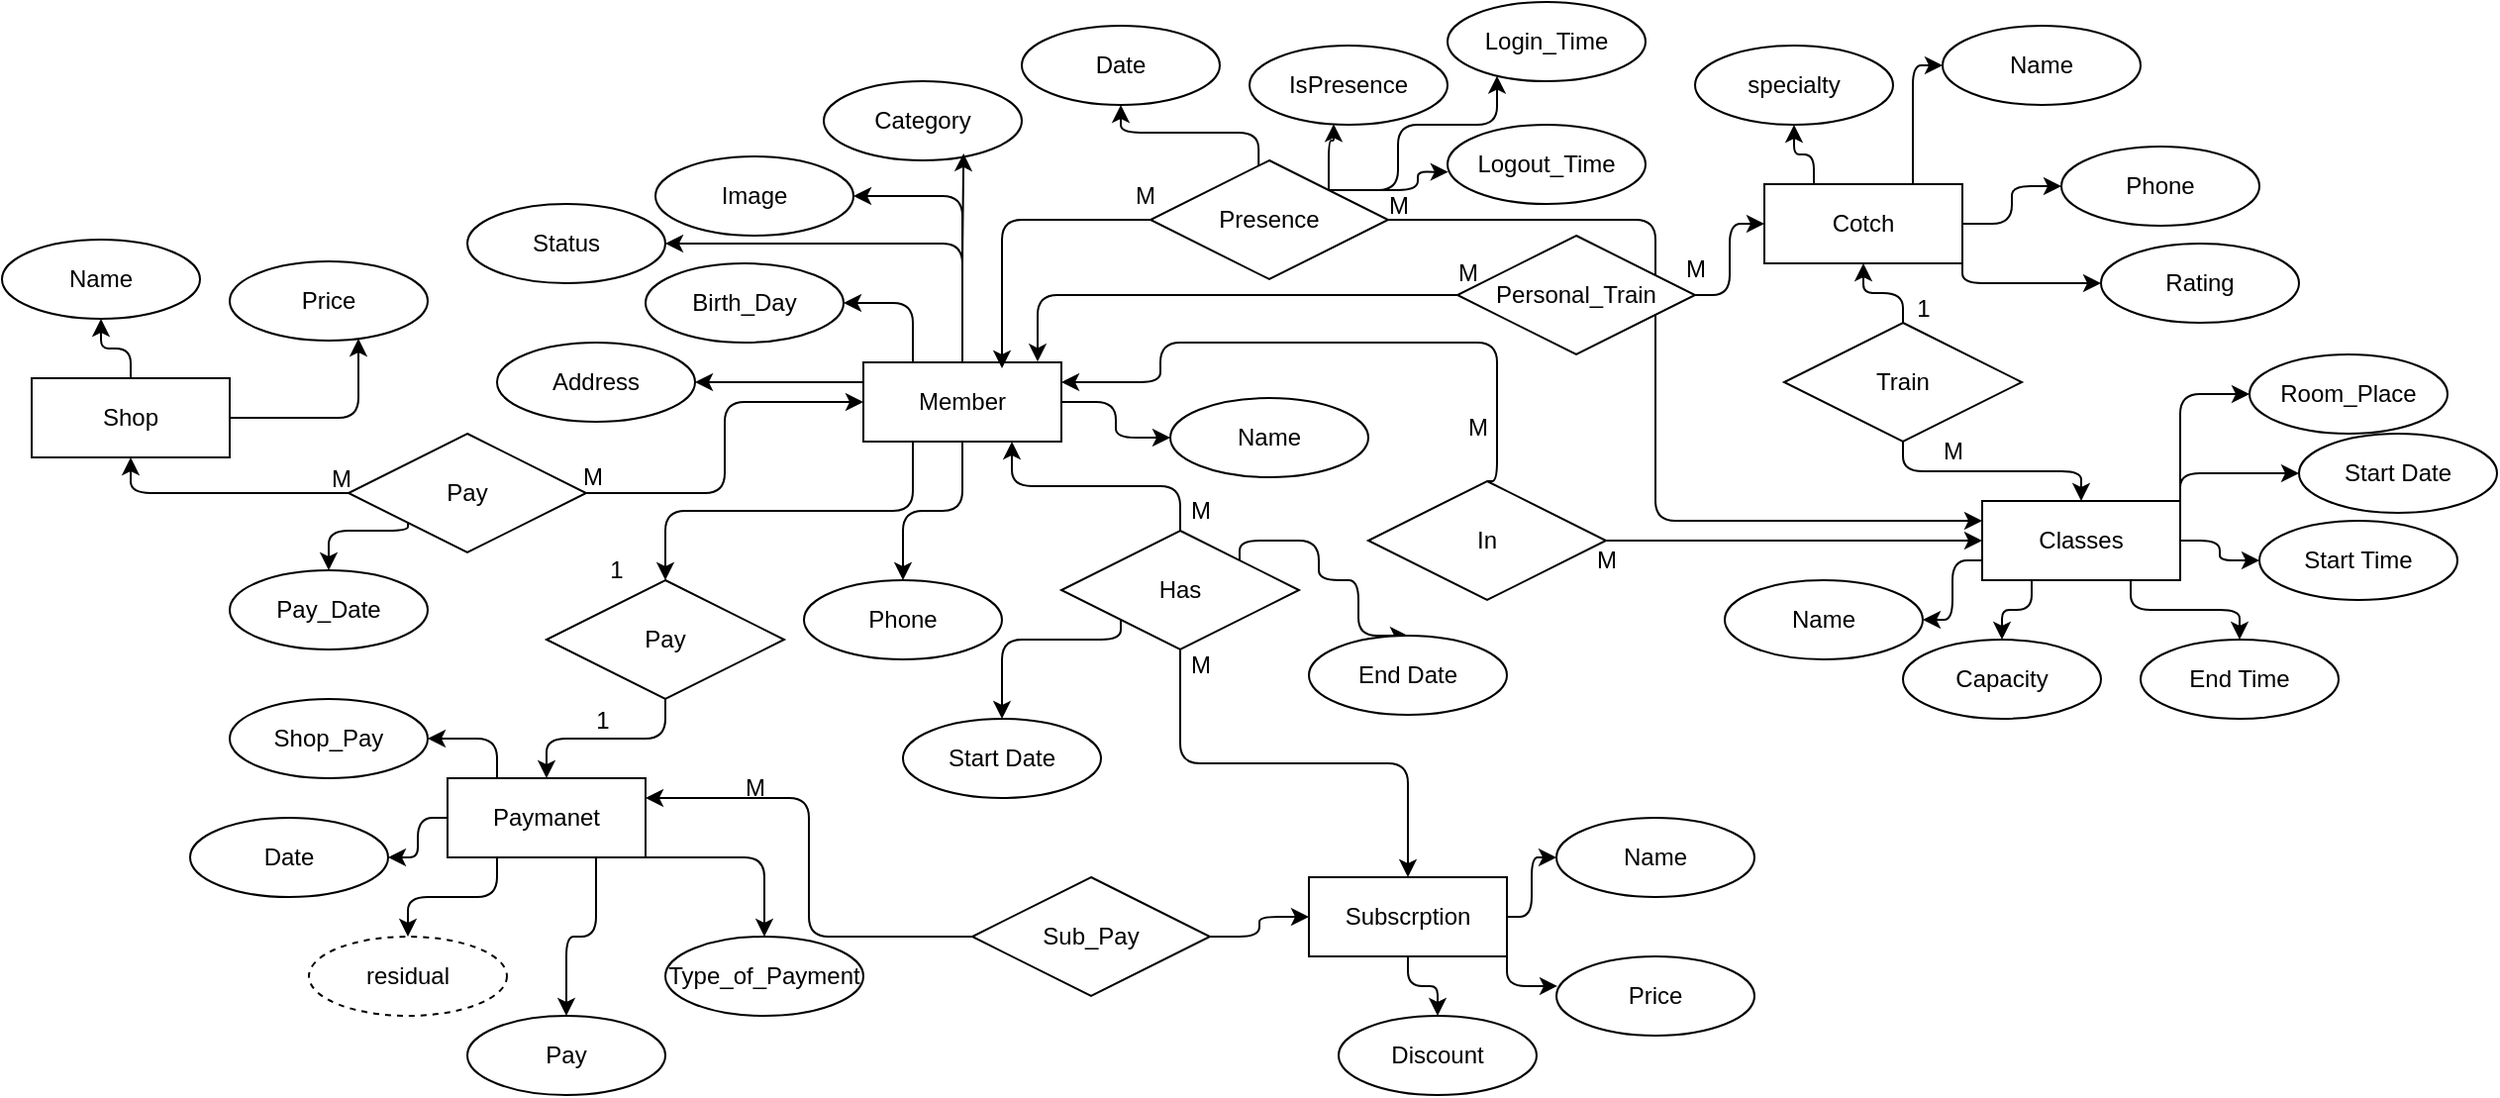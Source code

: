 <mxfile>
    <diagram id="kJWhdqgDBSAvSFdth1lG" name="Page-1">
        <mxGraphModel dx="1580" dy="1444" grid="1" gridSize="10" guides="1" tooltips="1" connect="1" arrows="1" fold="1" page="1" pageScale="1" pageWidth="850" pageHeight="1100" math="0" shadow="0">
            <root>
                <mxCell id="0"/>
                <mxCell id="1" parent="0"/>
                <mxCell id="9" style="edgeStyle=orthogonalEdgeStyle;html=1;exitX=0.5;exitY=1;exitDx=0;exitDy=0;entryX=0.5;entryY=0;entryDx=0;entryDy=0;" edge="1" parent="1" source="2" target="5">
                    <mxGeometry relative="1" as="geometry"/>
                </mxCell>
                <mxCell id="13" value="" style="edgeStyle=orthogonalEdgeStyle;html=1;" edge="1" parent="1" source="2" target="4">
                    <mxGeometry relative="1" as="geometry"/>
                </mxCell>
                <mxCell id="15" style="edgeStyle=orthogonalEdgeStyle;html=1;exitX=0.25;exitY=0;exitDx=0;exitDy=0;entryX=1;entryY=0.5;entryDx=0;entryDy=0;" edge="1" parent="1" source="2" target="14">
                    <mxGeometry relative="1" as="geometry"/>
                </mxCell>
                <mxCell id="35" style="edgeStyle=orthogonalEdgeStyle;html=1;exitX=0.25;exitY=1;exitDx=0;exitDy=0;entryX=0.5;entryY=0;entryDx=0;entryDy=0;" edge="1" parent="1" source="2" target="34">
                    <mxGeometry relative="1" as="geometry"/>
                </mxCell>
                <mxCell id="103" style="edgeStyle=orthogonalEdgeStyle;html=1;exitX=0.5;exitY=0;exitDx=0;exitDy=0;entryX=1;entryY=0.5;entryDx=0;entryDy=0;" edge="1" parent="1" source="2" target="102">
                    <mxGeometry relative="1" as="geometry"/>
                </mxCell>
                <mxCell id="158" style="edgeStyle=orthogonalEdgeStyle;html=1;exitX=0;exitY=0.25;exitDx=0;exitDy=0;entryX=1;entryY=0.5;entryDx=0;entryDy=0;" edge="1" parent="1" source="2" target="6">
                    <mxGeometry relative="1" as="geometry"/>
                </mxCell>
                <mxCell id="2" value="Member" style="whiteSpace=wrap;html=1;align=center;" vertex="1" parent="1">
                    <mxGeometry x="360" y="170" width="100" height="40" as="geometry"/>
                </mxCell>
                <mxCell id="4" value="Name" style="ellipse;whiteSpace=wrap;html=1;align=center;" vertex="1" parent="1">
                    <mxGeometry x="515" y="188" width="100" height="40" as="geometry"/>
                </mxCell>
                <mxCell id="5" value="Phone" style="ellipse;whiteSpace=wrap;html=1;align=center;" vertex="1" parent="1">
                    <mxGeometry x="330" y="280" width="100" height="40" as="geometry"/>
                </mxCell>
                <mxCell id="6" value="Address" style="ellipse;whiteSpace=wrap;html=1;align=center;" vertex="1" parent="1">
                    <mxGeometry x="175" y="160" width="100" height="40" as="geometry"/>
                </mxCell>
                <mxCell id="14" value="Birth_Day" style="ellipse;whiteSpace=wrap;html=1;align=center;" vertex="1" parent="1">
                    <mxGeometry x="250" y="120" width="100" height="40" as="geometry"/>
                </mxCell>
                <mxCell id="18" value="Status" style="ellipse;whiteSpace=wrap;html=1;align=center;" vertex="1" parent="1">
                    <mxGeometry x="160" y="90" width="100" height="40" as="geometry"/>
                </mxCell>
                <mxCell id="19" style="edgeStyle=orthogonalEdgeStyle;html=1;exitX=0.5;exitY=0;exitDx=0;exitDy=0;entryX=1;entryY=0.5;entryDx=0;entryDy=0;" edge="1" parent="1" source="2" target="18">
                    <mxGeometry relative="1" as="geometry"/>
                </mxCell>
                <mxCell id="22" style="edgeStyle=orthogonalEdgeStyle;html=1;entryX=0;entryY=0.5;entryDx=0;entryDy=0;" edge="1" parent="1" source="20" target="21">
                    <mxGeometry relative="1" as="geometry"/>
                </mxCell>
                <mxCell id="109" style="edgeStyle=orthogonalEdgeStyle;html=1;" edge="1" parent="1" source="20" target="108">
                    <mxGeometry relative="1" as="geometry"/>
                </mxCell>
                <mxCell id="20" value="Subscrption" style="whiteSpace=wrap;html=1;align=center;" vertex="1" parent="1">
                    <mxGeometry x="585" y="430" width="100" height="40" as="geometry"/>
                </mxCell>
                <mxCell id="21" value="Name" style="ellipse;whiteSpace=wrap;html=1;align=center;" vertex="1" parent="1">
                    <mxGeometry x="710" y="400" width="100" height="40" as="geometry"/>
                </mxCell>
                <mxCell id="23" value="Price" style="ellipse;whiteSpace=wrap;html=1;align=center;" vertex="1" parent="1">
                    <mxGeometry x="710" y="470" width="100" height="40" as="geometry"/>
                </mxCell>
                <mxCell id="24" style="edgeStyle=orthogonalEdgeStyle;html=1;exitX=1;exitY=1;exitDx=0;exitDy=0;entryX=0.005;entryY=0.374;entryDx=0;entryDy=0;entryPerimeter=0;" edge="1" parent="1" source="20" target="23">
                    <mxGeometry relative="1" as="geometry"/>
                </mxCell>
                <mxCell id="27" style="edgeStyle=orthogonalEdgeStyle;html=1;entryX=0.5;entryY=0;entryDx=0;entryDy=0;exitX=1;exitY=0.5;exitDx=0;exitDy=0;" edge="1" parent="1" source="25" target="26">
                    <mxGeometry relative="1" as="geometry">
                        <Array as="points">
                            <mxPoint x="220" y="420"/>
                            <mxPoint x="270" y="420"/>
                        </Array>
                    </mxGeometry>
                </mxCell>
                <mxCell id="29" style="edgeStyle=orthogonalEdgeStyle;html=1;exitX=0.75;exitY=1;exitDx=0;exitDy=0;" edge="1" parent="1" source="25" target="28">
                    <mxGeometry relative="1" as="geometry"/>
                </mxCell>
                <mxCell id="41" style="edgeStyle=orthogonalEdgeStyle;html=1;exitX=0.25;exitY=1;exitDx=0;exitDy=0;entryX=0.5;entryY=0;entryDx=0;entryDy=0;" edge="1" parent="1" source="25" target="40">
                    <mxGeometry relative="1" as="geometry"/>
                </mxCell>
                <mxCell id="57" value="" style="edgeStyle=orthogonalEdgeStyle;html=1;" edge="1" parent="1" source="25" target="56">
                    <mxGeometry relative="1" as="geometry"/>
                </mxCell>
                <mxCell id="136" style="edgeStyle=orthogonalEdgeStyle;html=1;exitX=0.25;exitY=0;exitDx=0;exitDy=0;entryX=1;entryY=0.5;entryDx=0;entryDy=0;" edge="1" parent="1" source="25" target="134">
                    <mxGeometry relative="1" as="geometry"/>
                </mxCell>
                <mxCell id="25" value="Paymanet" style="whiteSpace=wrap;html=1;align=center;" vertex="1" parent="1">
                    <mxGeometry x="150" y="380" width="100" height="40" as="geometry"/>
                </mxCell>
                <mxCell id="26" value="Type_of_Payment" style="ellipse;whiteSpace=wrap;html=1;align=center;" vertex="1" parent="1">
                    <mxGeometry x="260" y="460" width="100" height="40" as="geometry"/>
                </mxCell>
                <mxCell id="28" value="Pay" style="ellipse;whiteSpace=wrap;html=1;align=center;" vertex="1" parent="1">
                    <mxGeometry x="160" y="500" width="100" height="40" as="geometry"/>
                </mxCell>
                <mxCell id="36" style="edgeStyle=orthogonalEdgeStyle;html=1;exitX=0.5;exitY=1;exitDx=0;exitDy=0;entryX=0.5;entryY=0;entryDx=0;entryDy=0;" edge="1" parent="1" source="34" target="25">
                    <mxGeometry relative="1" as="geometry"/>
                </mxCell>
                <mxCell id="34" value="Pay" style="shape=rhombus;perimeter=rhombusPerimeter;whiteSpace=wrap;html=1;align=center;" vertex="1" parent="1">
                    <mxGeometry x="200" y="280" width="120" height="60" as="geometry"/>
                </mxCell>
                <mxCell id="37" value="1" style="text;html=1;align=center;verticalAlign=middle;resizable=0;points=[];autosize=1;strokeColor=none;fillColor=none;" vertex="1" parent="1">
                    <mxGeometry x="220" y="260" width="30" height="30" as="geometry"/>
                </mxCell>
                <mxCell id="40" value="&lt;span style=&quot;color: rgb(0, 0, 0);&quot;&gt;residual&lt;/span&gt;" style="ellipse;whiteSpace=wrap;html=1;align=center;dashed=1;" vertex="1" parent="1">
                    <mxGeometry x="80" y="460" width="100" height="40" as="geometry"/>
                </mxCell>
                <mxCell id="44" style="edgeStyle=orthogonalEdgeStyle;html=1;exitX=0.5;exitY=0;exitDx=0;exitDy=0;entryX=0.75;entryY=1;entryDx=0;entryDy=0;" edge="1" parent="1" source="42" target="2">
                    <mxGeometry relative="1" as="geometry"/>
                </mxCell>
                <mxCell id="46" style="edgeStyle=orthogonalEdgeStyle;html=1;exitX=0.5;exitY=1;exitDx=0;exitDy=0;entryX=0.5;entryY=0;entryDx=0;entryDy=0;" edge="1" parent="1" source="42" target="20">
                    <mxGeometry relative="1" as="geometry"/>
                </mxCell>
                <mxCell id="100" style="edgeStyle=orthogonalEdgeStyle;html=1;exitX=1;exitY=0;exitDx=0;exitDy=0;entryX=0.5;entryY=0;entryDx=0;entryDy=0;" edge="1" parent="1" source="42" target="97">
                    <mxGeometry relative="1" as="geometry">
                        <Array as="points">
                            <mxPoint x="550" y="260"/>
                            <mxPoint x="590" y="260"/>
                            <mxPoint x="590" y="280"/>
                            <mxPoint x="610" y="280"/>
                        </Array>
                    </mxGeometry>
                </mxCell>
                <mxCell id="101" style="edgeStyle=orthogonalEdgeStyle;html=1;exitX=0;exitY=1;exitDx=0;exitDy=0;entryX=0.5;entryY=0;entryDx=0;entryDy=0;" edge="1" parent="1" source="42" target="98">
                    <mxGeometry relative="1" as="geometry">
                        <Array as="points">
                            <mxPoint x="490" y="310"/>
                            <mxPoint x="430" y="310"/>
                        </Array>
                    </mxGeometry>
                </mxCell>
                <mxCell id="42" value="Has" style="shape=rhombus;perimeter=rhombusPerimeter;whiteSpace=wrap;html=1;align=center;" vertex="1" parent="1">
                    <mxGeometry x="460" y="255" width="120" height="60" as="geometry"/>
                </mxCell>
                <mxCell id="47" value="M" style="text;html=1;align=center;verticalAlign=middle;resizable=0;points=[];autosize=1;strokeColor=none;fillColor=none;" vertex="1" parent="1">
                    <mxGeometry x="515" y="308" width="30" height="30" as="geometry"/>
                </mxCell>
                <mxCell id="48" value="M" style="text;html=1;align=center;verticalAlign=middle;resizable=0;points=[];autosize=1;strokeColor=none;fillColor=none;" vertex="1" parent="1">
                    <mxGeometry x="515" y="230" width="30" height="30" as="geometry"/>
                </mxCell>
                <mxCell id="50" style="edgeStyle=orthogonalEdgeStyle;html=1;entryX=0;entryY=0.5;entryDx=0;entryDy=0;" edge="1" parent="1" source="49" target="20">
                    <mxGeometry relative="1" as="geometry"/>
                </mxCell>
                <mxCell id="51" style="edgeStyle=orthogonalEdgeStyle;html=1;entryX=1;entryY=0.25;entryDx=0;entryDy=0;" edge="1" parent="1" source="49" target="25">
                    <mxGeometry relative="1" as="geometry"/>
                </mxCell>
                <mxCell id="49" value="Sub_Pay" style="shape=rhombus;perimeter=rhombusPerimeter;whiteSpace=wrap;html=1;align=center;" vertex="1" parent="1">
                    <mxGeometry x="415" y="430" width="120" height="60" as="geometry"/>
                </mxCell>
                <mxCell id="52" value="M" style="text;html=1;align=center;verticalAlign=middle;resizable=0;points=[];autosize=1;strokeColor=none;fillColor=none;" vertex="1" parent="1">
                    <mxGeometry x="290" y="370" width="30" height="30" as="geometry"/>
                </mxCell>
                <mxCell id="53" value="1" style="text;html=1;align=center;verticalAlign=middle;resizable=0;points=[];autosize=1;strokeColor=none;fillColor=none;" vertex="1" parent="1">
                    <mxGeometry x="425" y="370" width="30" height="30" as="geometry"/>
                </mxCell>
                <mxCell id="55" value="1" style="text;html=1;align=center;verticalAlign=middle;resizable=0;points=[];autosize=1;strokeColor=none;fillColor=none;" vertex="1" parent="1">
                    <mxGeometry x="213" y="336" width="30" height="30" as="geometry"/>
                </mxCell>
                <mxCell id="56" value="Date" style="ellipse;whiteSpace=wrap;html=1;align=center;" vertex="1" parent="1">
                    <mxGeometry x="20" y="400" width="100" height="40" as="geometry"/>
                </mxCell>
                <mxCell id="61" style="edgeStyle=orthogonalEdgeStyle;html=1;exitX=0.75;exitY=0;exitDx=0;exitDy=0;entryX=0;entryY=0.5;entryDx=0;entryDy=0;" edge="1" parent="1" source="58" target="59">
                    <mxGeometry relative="1" as="geometry"/>
                </mxCell>
                <mxCell id="62" value="" style="edgeStyle=orthogonalEdgeStyle;html=1;" edge="1" parent="1" source="58" target="60">
                    <mxGeometry relative="1" as="geometry"/>
                </mxCell>
                <mxCell id="64" style="edgeStyle=orthogonalEdgeStyle;html=1;exitX=0.25;exitY=0;exitDx=0;exitDy=0;" edge="1" parent="1" source="58" target="63">
                    <mxGeometry relative="1" as="geometry"/>
                </mxCell>
                <mxCell id="114" style="edgeStyle=orthogonalEdgeStyle;html=1;exitX=1;exitY=1;exitDx=0;exitDy=0;entryX=0;entryY=0.5;entryDx=0;entryDy=0;" edge="1" parent="1" source="58" target="113">
                    <mxGeometry relative="1" as="geometry"/>
                </mxCell>
                <mxCell id="58" value="Cotch" style="whiteSpace=wrap;html=1;align=center;" vertex="1" parent="1">
                    <mxGeometry x="815" y="80" width="100" height="40" as="geometry"/>
                </mxCell>
                <mxCell id="59" value="Name" style="ellipse;whiteSpace=wrap;html=1;align=center;" vertex="1" parent="1">
                    <mxGeometry x="905" width="100" height="40" as="geometry"/>
                </mxCell>
                <mxCell id="60" value="Phone" style="ellipse;whiteSpace=wrap;html=1;align=center;" vertex="1" parent="1">
                    <mxGeometry x="965" y="61" width="100" height="40" as="geometry"/>
                </mxCell>
                <mxCell id="63" value="specialty" style="ellipse;whiteSpace=wrap;html=1;align=center;" vertex="1" parent="1">
                    <mxGeometry x="780" y="10" width="100" height="40" as="geometry"/>
                </mxCell>
                <mxCell id="70" style="edgeStyle=orthogonalEdgeStyle;html=1;exitX=0;exitY=0.75;exitDx=0;exitDy=0;entryX=1;entryY=0.5;entryDx=0;entryDy=0;" edge="1" parent="1" source="65" target="66">
                    <mxGeometry relative="1" as="geometry"/>
                </mxCell>
                <mxCell id="71" value="" style="edgeStyle=orthogonalEdgeStyle;html=1;" edge="1" parent="1" source="65" target="67">
                    <mxGeometry relative="1" as="geometry"/>
                </mxCell>
                <mxCell id="72" style="edgeStyle=orthogonalEdgeStyle;html=1;exitX=0.75;exitY=1;exitDx=0;exitDy=0;entryX=0.5;entryY=0;entryDx=0;entryDy=0;" edge="1" parent="1" source="65" target="68">
                    <mxGeometry relative="1" as="geometry"/>
                </mxCell>
                <mxCell id="73" style="edgeStyle=orthogonalEdgeStyle;html=1;exitX=0.25;exitY=1;exitDx=0;exitDy=0;entryX=0.5;entryY=0;entryDx=0;entryDy=0;" edge="1" parent="1" source="65" target="69">
                    <mxGeometry relative="1" as="geometry"/>
                </mxCell>
                <mxCell id="123" style="edgeStyle=orthogonalEdgeStyle;html=1;exitX=1;exitY=0;exitDx=0;exitDy=0;entryX=0;entryY=0.5;entryDx=0;entryDy=0;" edge="1" parent="1" source="65" target="122">
                    <mxGeometry relative="1" as="geometry"/>
                </mxCell>
                <mxCell id="125" style="edgeStyle=orthogonalEdgeStyle;html=1;exitX=1;exitY=0;exitDx=0;exitDy=0;entryX=0;entryY=0.5;entryDx=0;entryDy=0;" edge="1" parent="1" source="65" target="124">
                    <mxGeometry relative="1" as="geometry"/>
                </mxCell>
                <mxCell id="65" value="Classes" style="whiteSpace=wrap;html=1;align=center;" vertex="1" parent="1">
                    <mxGeometry x="925" y="240" width="100" height="40" as="geometry"/>
                </mxCell>
                <mxCell id="66" value="Name" style="ellipse;whiteSpace=wrap;html=1;align=center;" vertex="1" parent="1">
                    <mxGeometry x="795" y="280" width="100" height="40" as="geometry"/>
                </mxCell>
                <mxCell id="67" value="Start Time" style="ellipse;whiteSpace=wrap;html=1;align=center;" vertex="1" parent="1">
                    <mxGeometry x="1065" y="250" width="100" height="40" as="geometry"/>
                </mxCell>
                <mxCell id="68" value="End Time" style="ellipse;whiteSpace=wrap;html=1;align=center;" vertex="1" parent="1">
                    <mxGeometry x="1005" y="310" width="100" height="40" as="geometry"/>
                </mxCell>
                <mxCell id="69" value="Capacity" style="ellipse;whiteSpace=wrap;html=1;align=center;" vertex="1" parent="1">
                    <mxGeometry x="885" y="310" width="100" height="40" as="geometry"/>
                </mxCell>
                <mxCell id="77" style="edgeStyle=orthogonalEdgeStyle;html=1;exitX=0.5;exitY=0;exitDx=0;exitDy=0;" edge="1" parent="1" source="74" target="58">
                    <mxGeometry relative="1" as="geometry"/>
                </mxCell>
                <mxCell id="78" style="edgeStyle=orthogonalEdgeStyle;html=1;entryX=0.5;entryY=0;entryDx=0;entryDy=0;" edge="1" parent="1" source="74" target="65">
                    <mxGeometry relative="1" as="geometry"/>
                </mxCell>
                <mxCell id="74" value="Train" style="shape=rhombus;perimeter=rhombusPerimeter;whiteSpace=wrap;html=1;align=center;" vertex="1" parent="1">
                    <mxGeometry x="825" y="150" width="120" height="60" as="geometry"/>
                </mxCell>
                <mxCell id="79" value="M" style="text;html=1;align=center;verticalAlign=middle;resizable=0;points=[];autosize=1;strokeColor=none;fillColor=none;" vertex="1" parent="1">
                    <mxGeometry x="895" y="200" width="30" height="30" as="geometry"/>
                </mxCell>
                <mxCell id="80" value="1" style="text;html=1;align=center;verticalAlign=middle;resizable=0;points=[];autosize=1;strokeColor=none;fillColor=none;" vertex="1" parent="1">
                    <mxGeometry x="880" y="128" width="30" height="30" as="geometry"/>
                </mxCell>
                <mxCell id="82" style="edgeStyle=orthogonalEdgeStyle;html=1;entryX=1;entryY=0.25;entryDx=0;entryDy=0;exitX=0.5;exitY=0;exitDx=0;exitDy=0;" edge="1" parent="1" source="81" target="2">
                    <mxGeometry relative="1" as="geometry">
                        <mxPoint x="690" y="190" as="sourcePoint"/>
                        <Array as="points">
                            <mxPoint x="680" y="160"/>
                            <mxPoint x="510" y="160"/>
                            <mxPoint x="510" y="180"/>
                        </Array>
                    </mxGeometry>
                </mxCell>
                <mxCell id="83" style="edgeStyle=orthogonalEdgeStyle;html=1;exitX=1;exitY=0.5;exitDx=0;exitDy=0;" edge="1" parent="1" source="81" target="65">
                    <mxGeometry relative="1" as="geometry">
                        <mxPoint x="800" y="260" as="sourcePoint"/>
                    </mxGeometry>
                </mxCell>
                <mxCell id="81" value="In" style="shape=rhombus;perimeter=rhombusPerimeter;whiteSpace=wrap;html=1;align=center;" vertex="1" parent="1">
                    <mxGeometry x="615" y="230" width="120" height="60" as="geometry"/>
                </mxCell>
                <mxCell id="84" value="M" style="text;html=1;align=center;verticalAlign=middle;resizable=0;points=[];autosize=1;strokeColor=none;fillColor=none;" vertex="1" parent="1">
                    <mxGeometry x="655" y="188" width="30" height="30" as="geometry"/>
                </mxCell>
                <mxCell id="85" value="M" style="text;html=1;align=center;verticalAlign=middle;resizable=0;points=[];autosize=1;strokeColor=none;fillColor=none;" vertex="1" parent="1">
                    <mxGeometry x="720" y="255" width="30" height="30" as="geometry"/>
                </mxCell>
                <mxCell id="89" style="edgeStyle=orthogonalEdgeStyle;html=1;entryX=0;entryY=0.25;entryDx=0;entryDy=0;" edge="1" parent="1" source="87" target="65">
                    <mxGeometry relative="1" as="geometry">
                        <Array as="points">
                            <mxPoint x="760" y="98"/>
                            <mxPoint x="760" y="250"/>
                        </Array>
                    </mxGeometry>
                </mxCell>
                <mxCell id="91" style="edgeStyle=orthogonalEdgeStyle;html=1;exitX=0.455;exitY=0.042;exitDx=0;exitDy=0;entryX=0.5;entryY=1;entryDx=0;entryDy=0;exitPerimeter=0;" edge="1" parent="1" source="87" target="90">
                    <mxGeometry relative="1" as="geometry"/>
                </mxCell>
                <mxCell id="129" style="edgeStyle=orthogonalEdgeStyle;html=1;exitX=1;exitY=0;exitDx=0;exitDy=0;" edge="1" parent="1" source="87" target="126">
                    <mxGeometry relative="1" as="geometry">
                        <Array as="points">
                            <mxPoint x="630" y="83"/>
                            <mxPoint x="630" y="50"/>
                            <mxPoint x="680" y="50"/>
                        </Array>
                    </mxGeometry>
                </mxCell>
                <mxCell id="87" value="&lt;span style=&quot;color: rgb(0, 0, 0);&quot;&gt;Presence&lt;/span&gt;" style="shape=rhombus;perimeter=rhombusPerimeter;whiteSpace=wrap;html=1;align=center;" vertex="1" parent="1">
                    <mxGeometry x="505" y="68" width="120" height="60" as="geometry"/>
                </mxCell>
                <mxCell id="88" style="edgeStyle=orthogonalEdgeStyle;html=1;entryX=0.7;entryY=0.074;entryDx=0;entryDy=0;entryPerimeter=0;" edge="1" parent="1" source="87" target="2">
                    <mxGeometry relative="1" as="geometry"/>
                </mxCell>
                <mxCell id="90" value="Date" style="ellipse;whiteSpace=wrap;html=1;align=center;" vertex="1" parent="1">
                    <mxGeometry x="440" width="100" height="40" as="geometry"/>
                </mxCell>
                <mxCell id="93" value="Is&lt;span style=&quot;color: rgb(0, 0, 0);&quot;&gt;Presence&lt;/span&gt;" style="ellipse;whiteSpace=wrap;html=1;align=center;" vertex="1" parent="1">
                    <mxGeometry x="555" y="10" width="100" height="40" as="geometry"/>
                </mxCell>
                <mxCell id="94" style="edgeStyle=orthogonalEdgeStyle;html=1;exitX=1;exitY=0;exitDx=0;exitDy=0;entryX=0.425;entryY=0.991;entryDx=0;entryDy=0;entryPerimeter=0;" edge="1" parent="1" source="87" target="93">
                    <mxGeometry relative="1" as="geometry"/>
                </mxCell>
                <mxCell id="95" value="M" style="text;html=1;align=center;verticalAlign=middle;resizable=0;points=[];autosize=1;strokeColor=none;fillColor=none;" vertex="1" parent="1">
                    <mxGeometry x="487" y="71" width="30" height="30" as="geometry"/>
                </mxCell>
                <mxCell id="96" value="M" style="text;html=1;align=center;verticalAlign=middle;resizable=0;points=[];autosize=1;strokeColor=none;fillColor=none;" vertex="1" parent="1">
                    <mxGeometry x="615" y="76" width="30" height="30" as="geometry"/>
                </mxCell>
                <mxCell id="97" value="End Date" style="ellipse;whiteSpace=wrap;html=1;align=center;" vertex="1" parent="1">
                    <mxGeometry x="585" y="308" width="100" height="40" as="geometry"/>
                </mxCell>
                <mxCell id="98" value="Start Date" style="ellipse;whiteSpace=wrap;html=1;align=center;" vertex="1" parent="1">
                    <mxGeometry x="380" y="350" width="100" height="40" as="geometry"/>
                </mxCell>
                <mxCell id="102" value="Image" style="ellipse;whiteSpace=wrap;html=1;align=center;" vertex="1" parent="1">
                    <mxGeometry x="255" y="66" width="100" height="40" as="geometry"/>
                </mxCell>
                <mxCell id="104" value="Category" style="ellipse;whiteSpace=wrap;html=1;align=center;" vertex="1" parent="1">
                    <mxGeometry x="340" y="28" width="100" height="40" as="geometry"/>
                </mxCell>
                <mxCell id="105" style="edgeStyle=orthogonalEdgeStyle;html=1;exitX=0.5;exitY=0;exitDx=0;exitDy=0;entryX=0.706;entryY=0.912;entryDx=0;entryDy=0;entryPerimeter=0;" edge="1" parent="1" source="2" target="104">
                    <mxGeometry relative="1" as="geometry"/>
                </mxCell>
                <mxCell id="108" value="Discount" style="ellipse;whiteSpace=wrap;html=1;align=center;" vertex="1" parent="1">
                    <mxGeometry x="600" y="500" width="100" height="40" as="geometry"/>
                </mxCell>
                <mxCell id="113" value="Rating" style="ellipse;whiteSpace=wrap;html=1;align=center;" vertex="1" parent="1">
                    <mxGeometry x="985" y="110" width="100" height="40" as="geometry"/>
                </mxCell>
                <mxCell id="117" style="edgeStyle=orthogonalEdgeStyle;html=1;exitX=1;exitY=0.5;exitDx=0;exitDy=0;entryX=0;entryY=0.5;entryDx=0;entryDy=0;" edge="1" parent="1" source="115" target="58">
                    <mxGeometry relative="1" as="geometry"/>
                </mxCell>
                <mxCell id="115" value="&lt;span style=&quot;color: rgb(0, 0, 0);&quot;&gt;Personal_Train&lt;/span&gt;" style="shape=rhombus;perimeter=rhombusPerimeter;whiteSpace=wrap;html=1;align=center;" vertex="1" parent="1">
                    <mxGeometry x="660" y="106" width="120" height="60" as="geometry"/>
                </mxCell>
                <mxCell id="116" style="edgeStyle=orthogonalEdgeStyle;html=1;entryX=0.88;entryY=-0.009;entryDx=0;entryDy=0;entryPerimeter=0;" edge="1" parent="1" source="115" target="2">
                    <mxGeometry relative="1" as="geometry"/>
                </mxCell>
                <mxCell id="118" value="M" style="text;html=1;align=center;verticalAlign=middle;resizable=0;points=[];autosize=1;strokeColor=none;fillColor=none;" vertex="1" parent="1">
                    <mxGeometry x="650" y="110" width="30" height="30" as="geometry"/>
                </mxCell>
                <mxCell id="119" value="M" style="text;html=1;align=center;verticalAlign=middle;resizable=0;points=[];autosize=1;strokeColor=none;fillColor=none;" vertex="1" parent="1">
                    <mxGeometry x="765" y="108" width="30" height="30" as="geometry"/>
                </mxCell>
                <mxCell id="122" value="Start Date" style="ellipse;whiteSpace=wrap;html=1;align=center;" vertex="1" parent="1">
                    <mxGeometry x="1085" y="206" width="100" height="40" as="geometry"/>
                </mxCell>
                <mxCell id="124" value="Room_Place" style="ellipse;whiteSpace=wrap;html=1;align=center;" vertex="1" parent="1">
                    <mxGeometry x="1060" y="166" width="100" height="40" as="geometry"/>
                </mxCell>
                <mxCell id="126" value="Login_Time" style="ellipse;whiteSpace=wrap;html=1;align=center;" vertex="1" parent="1">
                    <mxGeometry x="655" y="-12" width="100" height="40" as="geometry"/>
                </mxCell>
                <mxCell id="127" value="Logout_Time" style="ellipse;whiteSpace=wrap;html=1;align=center;" vertex="1" parent="1">
                    <mxGeometry x="655" y="50" width="100" height="40" as="geometry"/>
                </mxCell>
                <mxCell id="128" style="edgeStyle=orthogonalEdgeStyle;html=1;exitX=1;exitY=0;exitDx=0;exitDy=0;entryX=0.004;entryY=0.596;entryDx=0;entryDy=0;entryPerimeter=0;" edge="1" parent="1" source="87" target="127">
                    <mxGeometry relative="1" as="geometry"/>
                </mxCell>
                <mxCell id="134" value="Shop_Pay" style="ellipse;whiteSpace=wrap;html=1;align=center;" vertex="1" parent="1">
                    <mxGeometry x="40" y="340" width="100" height="40" as="geometry"/>
                </mxCell>
                <mxCell id="145" style="edgeStyle=orthogonalEdgeStyle;html=1;exitX=0.5;exitY=0;exitDx=0;exitDy=0;" edge="1" parent="1" source="146" target="147">
                    <mxGeometry relative="1" as="geometry"/>
                </mxCell>
                <mxCell id="146" value="Shop" style="whiteSpace=wrap;html=1;align=center;" vertex="1" parent="1">
                    <mxGeometry x="-60" y="178" width="100" height="40" as="geometry"/>
                </mxCell>
                <mxCell id="147" value="Name" style="ellipse;whiteSpace=wrap;html=1;align=center;" vertex="1" parent="1">
                    <mxGeometry x="-75" y="108" width="100" height="40" as="geometry"/>
                </mxCell>
                <mxCell id="148" value="Price" style="ellipse;whiteSpace=wrap;html=1;align=center;" vertex="1" parent="1">
                    <mxGeometry x="40" y="119" width="100" height="40" as="geometry"/>
                </mxCell>
                <mxCell id="149" style="edgeStyle=orthogonalEdgeStyle;html=1;entryX=0.65;entryY=0.975;entryDx=0;entryDy=0;entryPerimeter=0;exitX=1;exitY=0.5;exitDx=0;exitDy=0;" edge="1" parent="1" source="146" target="148">
                    <mxGeometry relative="1" as="geometry"/>
                </mxCell>
                <mxCell id="152" style="edgeStyle=orthogonalEdgeStyle;html=1;entryX=0;entryY=0.5;entryDx=0;entryDy=0;" edge="1" parent="1" source="151" target="2">
                    <mxGeometry relative="1" as="geometry"/>
                </mxCell>
                <mxCell id="153" style="edgeStyle=orthogonalEdgeStyle;html=1;entryX=0.5;entryY=1;entryDx=0;entryDy=0;" edge="1" parent="1" source="151" target="146">
                    <mxGeometry relative="1" as="geometry"/>
                </mxCell>
                <mxCell id="157" style="edgeStyle=orthogonalEdgeStyle;html=1;exitX=0;exitY=1;exitDx=0;exitDy=0;entryX=0.5;entryY=0;entryDx=0;entryDy=0;" edge="1" parent="1" source="151" target="156">
                    <mxGeometry relative="1" as="geometry">
                        <Array as="points">
                            <mxPoint x="90" y="255"/>
                        </Array>
                    </mxGeometry>
                </mxCell>
                <mxCell id="151" value="Pay" style="shape=rhombus;perimeter=rhombusPerimeter;whiteSpace=wrap;html=1;align=center;" vertex="1" parent="1">
                    <mxGeometry x="100" y="206" width="120" height="60" as="geometry"/>
                </mxCell>
                <mxCell id="154" value="M" style="text;html=1;align=center;verticalAlign=middle;resizable=0;points=[];autosize=1;strokeColor=none;fillColor=none;" vertex="1" parent="1">
                    <mxGeometry x="81" y="214" width="30" height="30" as="geometry"/>
                </mxCell>
                <mxCell id="155" value="M" style="text;html=1;align=center;verticalAlign=middle;resizable=0;points=[];autosize=1;strokeColor=none;fillColor=none;" vertex="1" parent="1">
                    <mxGeometry x="208" y="213" width="30" height="30" as="geometry"/>
                </mxCell>
                <mxCell id="156" value="Pay_Date" style="ellipse;whiteSpace=wrap;html=1;align=center;" vertex="1" parent="1">
                    <mxGeometry x="40" y="275" width="100" height="40" as="geometry"/>
                </mxCell>
            </root>
        </mxGraphModel>
    </diagram>
</mxfile>